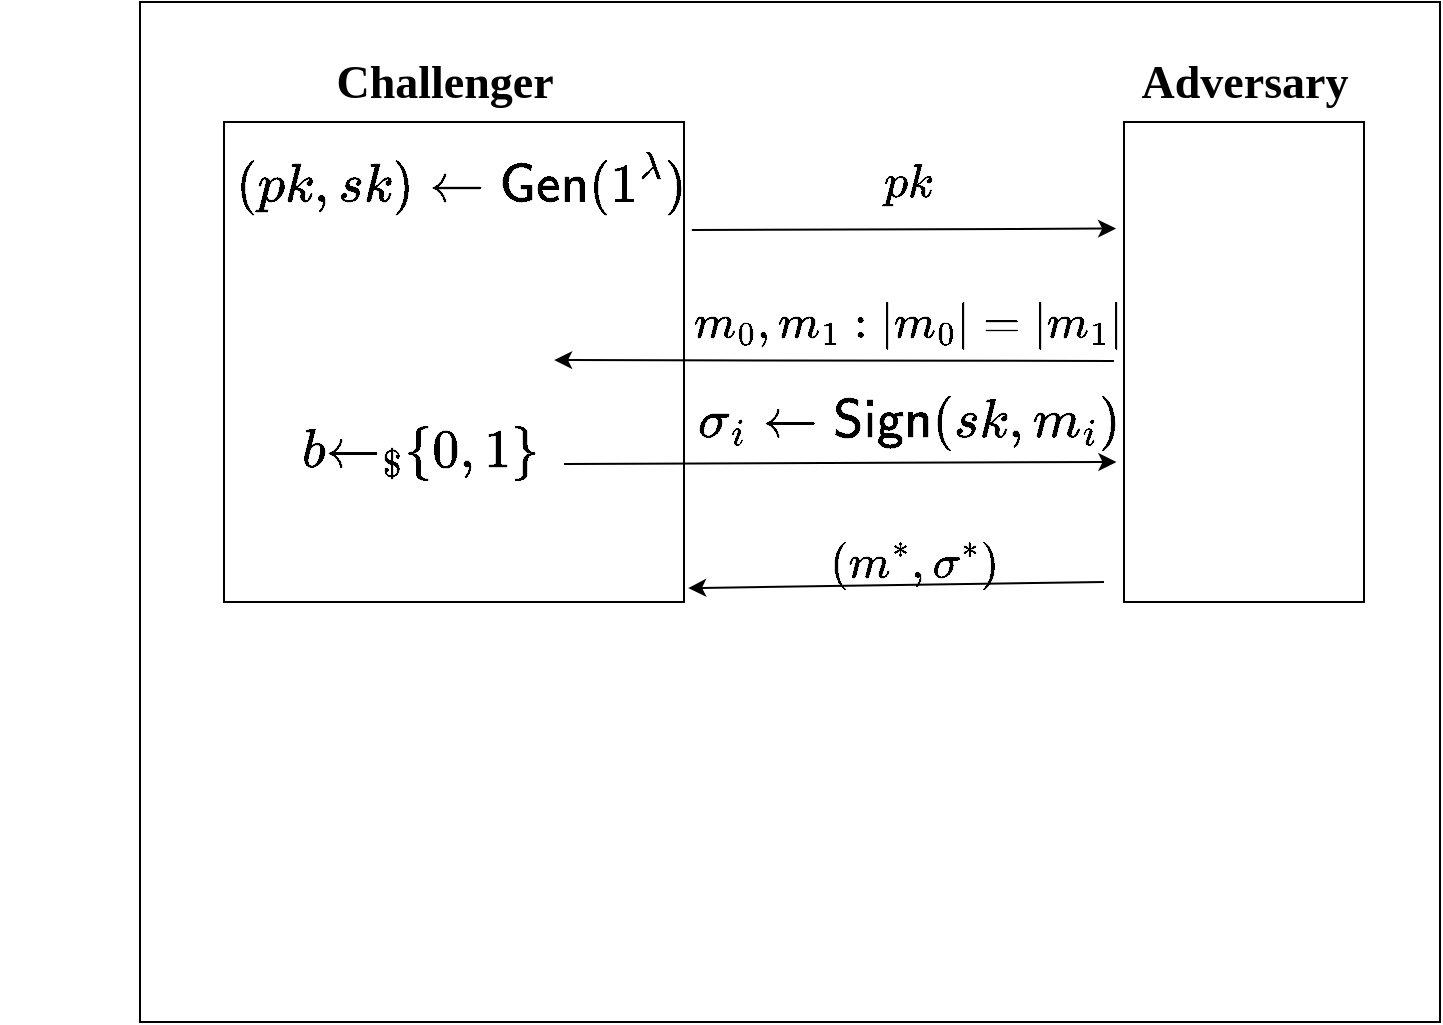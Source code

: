 <mxfile version="28.0.7">
  <diagram name="Page-1" id="wWnuWFDW1mfDBva1Ryw0">
    <mxGraphModel dx="1426" dy="832" grid="1" gridSize="10" guides="1" tooltips="1" connect="1" arrows="1" fold="1" page="1" pageScale="1" pageWidth="827" pageHeight="1169" math="1" shadow="0">
      <root>
        <mxCell id="0" />
        <mxCell id="1" parent="0" />
        <mxCell id="pfRf6pYZxzb6v7JtC61w-15" value="" style="rounded=0;whiteSpace=wrap;html=1;" vertex="1" parent="1">
          <mxGeometry x="80" y="70" width="650" height="510" as="geometry" />
        </mxCell>
        <mxCell id="pfRf6pYZxzb6v7JtC61w-1" value="" style="rounded=0;whiteSpace=wrap;html=1;" vertex="1" parent="1">
          <mxGeometry x="122" y="130" width="230" height="240" as="geometry" />
        </mxCell>
        <mxCell id="pfRf6pYZxzb6v7JtC61w-2" value="" style="rounded=0;whiteSpace=wrap;html=1;" vertex="1" parent="1">
          <mxGeometry x="572" y="130" width="120" height="240" as="geometry" />
        </mxCell>
        <mxCell id="pfRf6pYZxzb6v7JtC61w-3" value="&lt;font style=&quot;font-size: 23px;&quot;&gt;$$(pk,sk) \gets \mathsf{Gen}(1^\lambda)$$&lt;/font&gt;" style="text;html=1;align=center;verticalAlign=middle;resizable=0;points=[];autosize=1;strokeColor=none;fillColor=none;" vertex="1" parent="1">
          <mxGeometry x="10" y="140" width="460" height="40" as="geometry" />
        </mxCell>
        <mxCell id="pfRf6pYZxzb6v7JtC61w-5" value="&lt;font style=&quot;font-size: 23px;&quot; face=&quot;Times New Roman&quot;&gt;$$pk$$&lt;/font&gt;" style="text;html=1;align=center;verticalAlign=middle;resizable=0;points=[];autosize=1;strokeColor=none;fillColor=none;" vertex="1" parent="1">
          <mxGeometry x="418.5" y="140" width="90" height="40" as="geometry" />
        </mxCell>
        <mxCell id="pfRf6pYZxzb6v7JtC61w-6" value="&lt;font style=&quot;font-size: 23px;&quot; face=&quot;Times New Roman&quot;&gt;$$m_0, m_1: |m_0|=|m_1|$$&lt;/font&gt;" style="text;html=1;align=center;verticalAlign=middle;resizable=0;points=[];autosize=1;strokeColor=none;fillColor=none;" vertex="1" parent="1">
          <mxGeometry x="318.5" y="210" width="290" height="40" as="geometry" />
        </mxCell>
        <mxCell id="pfRf6pYZxzb6v7JtC61w-7" value="" style="endArrow=classic;html=1;rounded=0;entryX=0.955;entryY=0.264;entryDx=0;entryDy=0;entryPerimeter=0;" edge="1" parent="1">
          <mxGeometry width="50" height="50" relative="1" as="geometry">
            <mxPoint x="567" y="249.5" as="sourcePoint" />
            <mxPoint x="287.05" y="249.04" as="targetPoint" />
          </mxGeometry>
        </mxCell>
        <mxCell id="pfRf6pYZxzb6v7JtC61w-8" value="&lt;font style=&quot;font-size: 23px;&quot; face=&quot;Times New Roman&quot;&gt;$$(m^*,\sigma^*)$$&lt;/font&gt;" style="text;html=1;align=center;verticalAlign=middle;resizable=0;points=[];autosize=1;strokeColor=none;fillColor=none;" vertex="1" parent="1">
          <mxGeometry x="362" y="330" width="210" height="40" as="geometry" />
        </mxCell>
        <mxCell id="pfRf6pYZxzb6v7JtC61w-9" value="" style="endArrow=classic;html=1;rounded=0;entryX=1.009;entryY=0.971;entryDx=0;entryDy=0;entryPerimeter=0;" edge="1" parent="1" target="pfRf6pYZxzb6v7JtC61w-1">
          <mxGeometry width="50" height="50" relative="1" as="geometry">
            <mxPoint x="562" y="360" as="sourcePoint" />
            <mxPoint x="362" y="360" as="targetPoint" />
          </mxGeometry>
        </mxCell>
        <mxCell id="pfRf6pYZxzb6v7JtC61w-10" value="" style="endArrow=classic;html=1;rounded=0;entryX=-0.033;entryY=0.222;entryDx=0;entryDy=0;entryPerimeter=0;exitX=0.752;exitY=1.1;exitDx=0;exitDy=0;exitPerimeter=0;" edge="1" parent="1" source="pfRf6pYZxzb6v7JtC61w-3" target="pfRf6pYZxzb6v7JtC61w-2">
          <mxGeometry width="50" height="50" relative="1" as="geometry">
            <mxPoint x="382" y="180" as="sourcePoint" />
            <mxPoint x="520" y="180" as="targetPoint" />
          </mxGeometry>
        </mxCell>
        <mxCell id="pfRf6pYZxzb6v7JtC61w-11" value="&lt;span style=&quot;font-size: 23px;&quot;&gt;$$\sigma_i \gets \mathsf{Sign}(sk,m_i)$$&lt;/span&gt;" style="text;html=1;align=center;verticalAlign=middle;resizable=0;points=[];autosize=1;strokeColor=none;fillColor=none;" vertex="1" parent="1">
          <mxGeometry x="243.5" y="260" width="440" height="40" as="geometry" />
        </mxCell>
        <mxCell id="pfRf6pYZxzb6v7JtC61w-12" value="" style="endArrow=classic;html=1;rounded=0;entryX=0.738;entryY=1;entryDx=0;entryDy=0;entryPerimeter=0;exitX=0.752;exitY=1.1;exitDx=0;exitDy=0;exitPerimeter=0;" edge="1" parent="1" target="pfRf6pYZxzb6v7JtC61w-11">
          <mxGeometry width="50" height="50" relative="1" as="geometry">
            <mxPoint x="292" y="301" as="sourcePoint" />
            <mxPoint x="504" y="300" as="targetPoint" />
          </mxGeometry>
        </mxCell>
        <mxCell id="pfRf6pYZxzb6v7JtC61w-13" value="&lt;font style=&quot;font-size: 23px;&quot; face=&quot;Times New Roman&quot;&gt;&lt;b&gt;Challenger&lt;/b&gt;&lt;/font&gt;" style="text;html=1;align=center;verticalAlign=middle;resizable=0;points=[];autosize=1;strokeColor=none;fillColor=none;" vertex="1" parent="1">
          <mxGeometry x="167" y="90" width="130" height="40" as="geometry" />
        </mxCell>
        <mxCell id="pfRf6pYZxzb6v7JtC61w-14" value="&lt;font style=&quot;font-size: 23px;&quot; face=&quot;Times New Roman&quot;&gt;&lt;b&gt;Adversary&lt;/b&gt;&lt;/font&gt;" style="text;html=1;align=center;verticalAlign=middle;resizable=0;points=[];autosize=1;strokeColor=none;fillColor=none;" vertex="1" parent="1">
          <mxGeometry x="567" y="90" width="130" height="40" as="geometry" />
        </mxCell>
        <mxCell id="pfRf6pYZxzb6v7JtC61w-17" value="&lt;span style=&quot;font-size: 23px;&quot;&gt;$$b{\gets}_{\$} \{0,1\}$$&lt;/span&gt;" style="text;html=1;align=center;verticalAlign=middle;whiteSpace=wrap;rounded=0;" vertex="1" parent="1">
          <mxGeometry x="190" y="280" width="60" height="30" as="geometry" />
        </mxCell>
      </root>
    </mxGraphModel>
  </diagram>
</mxfile>
